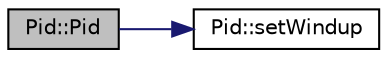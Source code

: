 digraph "Pid::Pid"
{
  edge [fontname="Helvetica",fontsize="10",labelfontname="Helvetica",labelfontsize="10"];
  node [fontname="Helvetica",fontsize="10",shape=record];
  rankdir="LR";
  Node0 [label="Pid::Pid",height=0.2,width=0.4,color="black", fillcolor="grey75", style="filled", fontcolor="black"];
  Node0 -> Node1 [color="midnightblue",fontsize="10",style="solid",fontname="Helvetica"];
  Node1 [label="Pid::setWindup",height=0.2,width=0.4,color="black", fillcolor="white", style="filled",URL="$class_pid.html#a1106664b17ce8a73c361de7b74e005eb"];
}
